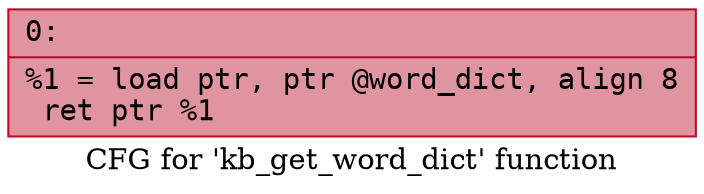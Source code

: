 digraph "CFG for 'kb_get_word_dict' function" {
	label="CFG for 'kb_get_word_dict' function";

	Node0x600002a8c8c0 [shape=record,color="#b70d28ff", style=filled, fillcolor="#b70d2870" fontname="Courier",label="{0:\l|  %1 = load ptr, ptr @word_dict, align 8\l  ret ptr %1\l}"];
}
